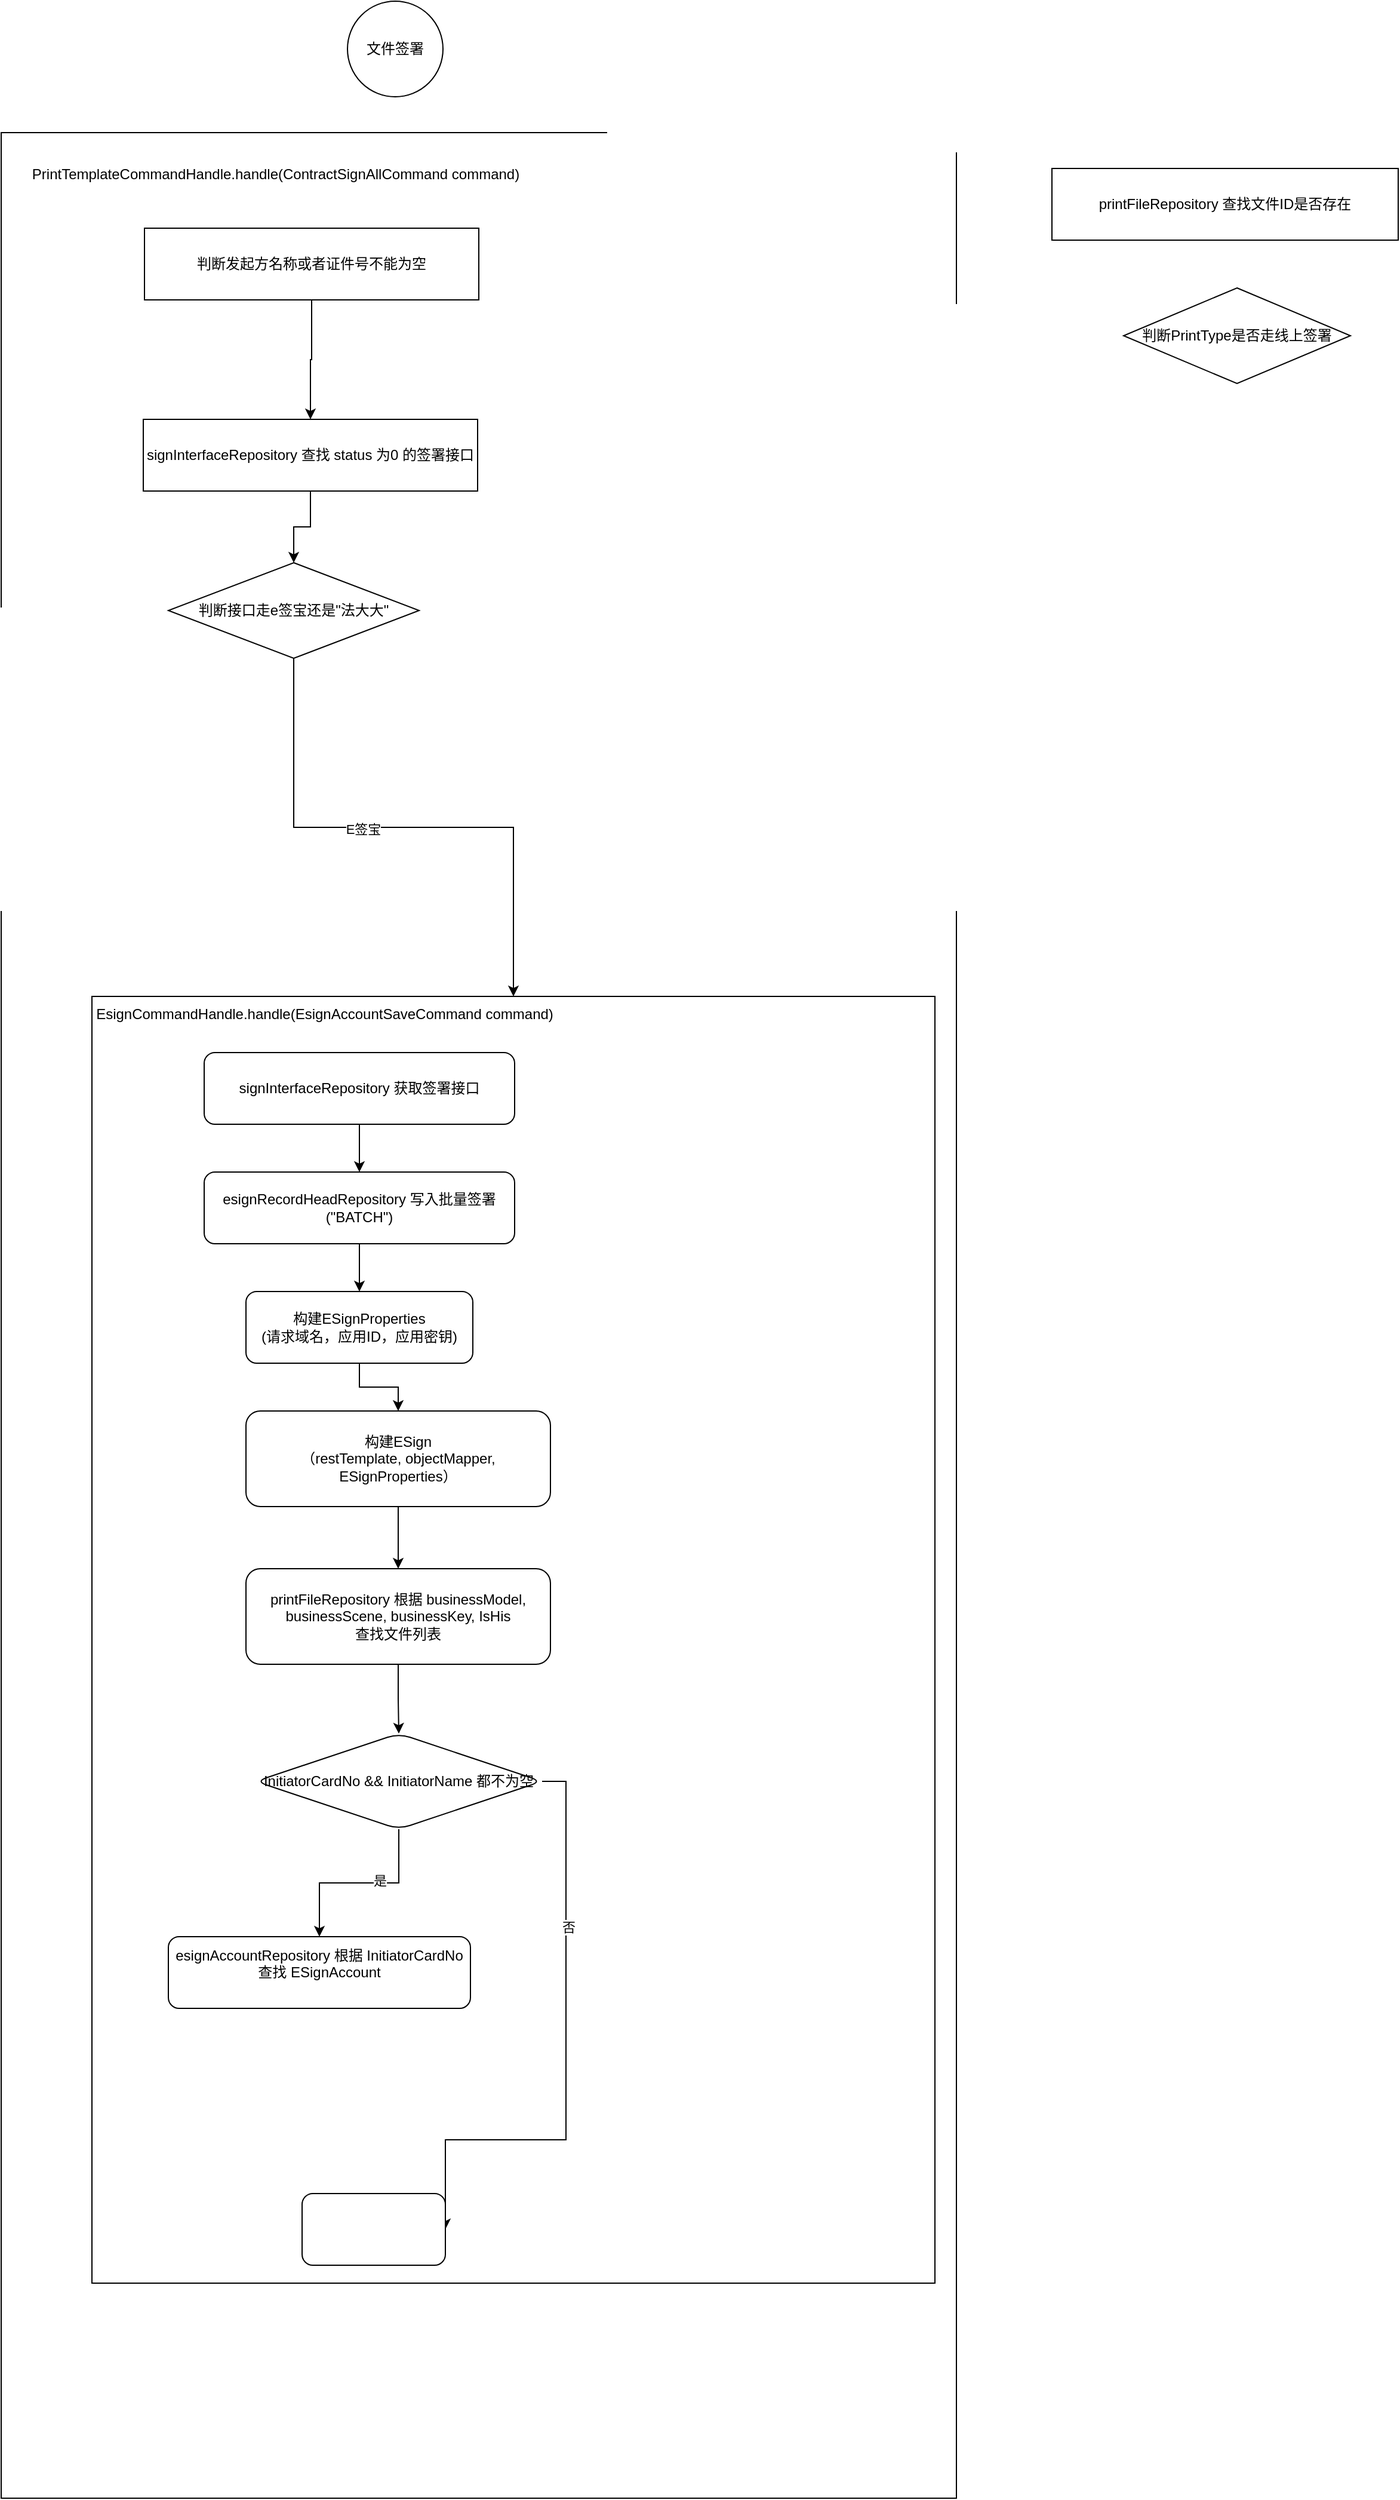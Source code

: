 <mxfile version="25.0.1">
  <diagram name="Page-1" id="Br8Wx8sli5McnMp55z6l">
    <mxGraphModel dx="1290" dy="522" grid="1" gridSize="10" guides="1" tooltips="1" connect="1" arrows="1" fold="1" page="1" pageScale="1" pageWidth="850" pageHeight="1100" math="0" shadow="0">
      <root>
        <mxCell id="0" />
        <mxCell id="1" parent="0" />
        <mxCell id="l_11CZ8YvdLJNFjwXb9s-1" value="" style="rounded=0;whiteSpace=wrap;html=1;" vertex="1" parent="1">
          <mxGeometry x="40" y="120" width="800" height="1980" as="geometry" />
        </mxCell>
        <mxCell id="l_11CZ8YvdLJNFjwXb9s-2" value="文件签署" style="ellipse;whiteSpace=wrap;html=1;aspect=fixed;" vertex="1" parent="1">
          <mxGeometry x="330" y="10" width="80" height="80" as="geometry" />
        </mxCell>
        <mxCell id="l_11CZ8YvdLJNFjwXb9s-3" value="PrintTemplateCommandHandle.handle(ContractSignAllCommand command)" style="text;html=1;align=center;verticalAlign=middle;whiteSpace=wrap;rounded=0;" vertex="1" parent="1">
          <mxGeometry x="60" y="140" width="420" height="30" as="geometry" />
        </mxCell>
        <mxCell id="l_11CZ8YvdLJNFjwXb9s-4" value="printFileRepository 查找文件ID是否存在" style="rounded=0;whiteSpace=wrap;html=1;" vertex="1" parent="1">
          <mxGeometry x="920" y="150" width="290" height="60" as="geometry" />
        </mxCell>
        <mxCell id="l_11CZ8YvdLJNFjwXb9s-5" value="判断PrintType是否走线上签署" style="rhombus;whiteSpace=wrap;html=1;" vertex="1" parent="1">
          <mxGeometry x="980" y="250" width="190" height="80" as="geometry" />
        </mxCell>
        <mxCell id="l_11CZ8YvdLJNFjwXb9s-8" value="" style="edgeStyle=orthogonalEdgeStyle;rounded=0;orthogonalLoop=1;jettySize=auto;html=1;" edge="1" parent="1" source="l_11CZ8YvdLJNFjwXb9s-6" target="l_11CZ8YvdLJNFjwXb9s-7">
          <mxGeometry relative="1" as="geometry" />
        </mxCell>
        <mxCell id="l_11CZ8YvdLJNFjwXb9s-6" value="判断发起方名称或者证件号不能为空" style="rounded=0;whiteSpace=wrap;html=1;" vertex="1" parent="1">
          <mxGeometry x="160" y="200" width="280" height="60" as="geometry" />
        </mxCell>
        <mxCell id="l_11CZ8YvdLJNFjwXb9s-19" style="edgeStyle=orthogonalEdgeStyle;rounded=0;orthogonalLoop=1;jettySize=auto;html=1;" edge="1" parent="1" source="l_11CZ8YvdLJNFjwXb9s-7" target="l_11CZ8YvdLJNFjwXb9s-11">
          <mxGeometry relative="1" as="geometry" />
        </mxCell>
        <mxCell id="l_11CZ8YvdLJNFjwXb9s-7" value="signInterfaceRepository 查找 status 为0 的签署接口" style="rounded=0;whiteSpace=wrap;html=1;" vertex="1" parent="1">
          <mxGeometry x="159" y="360" width="280" height="60" as="geometry" />
        </mxCell>
        <mxCell id="l_11CZ8YvdLJNFjwXb9s-13" value="" style="edgeStyle=orthogonalEdgeStyle;rounded=0;orthogonalLoop=1;jettySize=auto;html=1;" edge="1" parent="1" source="l_11CZ8YvdLJNFjwXb9s-11" target="l_11CZ8YvdLJNFjwXb9s-12">
          <mxGeometry relative="1" as="geometry" />
        </mxCell>
        <mxCell id="l_11CZ8YvdLJNFjwXb9s-14" value="E签宝" style="edgeLabel;html=1;align=center;verticalAlign=middle;resizable=0;points=[];" vertex="1" connectable="0" parent="l_11CZ8YvdLJNFjwXb9s-13">
          <mxGeometry x="-0.147" y="-1" relative="1" as="geometry">
            <mxPoint as="offset" />
          </mxGeometry>
        </mxCell>
        <mxCell id="l_11CZ8YvdLJNFjwXb9s-11" value="判断接口走e签宝还是&quot;法大大&quot;" style="rhombus;whiteSpace=wrap;html=1;" vertex="1" parent="1">
          <mxGeometry x="180" y="480" width="210" height="80" as="geometry" />
        </mxCell>
        <mxCell id="l_11CZ8YvdLJNFjwXb9s-12" value="" style="whiteSpace=wrap;html=1;" vertex="1" parent="1">
          <mxGeometry x="116" y="843" width="706" height="1077" as="geometry" />
        </mxCell>
        <mxCell id="l_11CZ8YvdLJNFjwXb9s-15" value="EsignCommandHandle.handle(EsignAccountSaveCommand command)" style="text;html=1;align=center;verticalAlign=middle;whiteSpace=wrap;rounded=0;" vertex="1" parent="1">
          <mxGeometry x="116" y="843" width="390" height="30" as="geometry" />
        </mxCell>
        <mxCell id="l_11CZ8YvdLJNFjwXb9s-18" value="" style="edgeStyle=orthogonalEdgeStyle;rounded=0;orthogonalLoop=1;jettySize=auto;html=1;" edge="1" parent="1" source="l_11CZ8YvdLJNFjwXb9s-16" target="l_11CZ8YvdLJNFjwXb9s-17">
          <mxGeometry relative="1" as="geometry" />
        </mxCell>
        <mxCell id="l_11CZ8YvdLJNFjwXb9s-16" value="signInterfaceRepository 获取签署接口" style="rounded=1;whiteSpace=wrap;html=1;" vertex="1" parent="1">
          <mxGeometry x="210" y="890" width="260" height="60" as="geometry" />
        </mxCell>
        <mxCell id="l_11CZ8YvdLJNFjwXb9s-21" value="" style="edgeStyle=orthogonalEdgeStyle;rounded=0;orthogonalLoop=1;jettySize=auto;html=1;" edge="1" parent="1" source="l_11CZ8YvdLJNFjwXb9s-17" target="l_11CZ8YvdLJNFjwXb9s-20">
          <mxGeometry relative="1" as="geometry" />
        </mxCell>
        <mxCell id="l_11CZ8YvdLJNFjwXb9s-17" value="esignRecordHeadRepository 写入批量签署 (&quot;BATCH&quot;)" style="rounded=1;whiteSpace=wrap;html=1;" vertex="1" parent="1">
          <mxGeometry x="210" y="990" width="260" height="60" as="geometry" />
        </mxCell>
        <mxCell id="l_11CZ8YvdLJNFjwXb9s-23" value="" style="edgeStyle=orthogonalEdgeStyle;rounded=0;orthogonalLoop=1;jettySize=auto;html=1;" edge="1" parent="1" source="l_11CZ8YvdLJNFjwXb9s-20" target="l_11CZ8YvdLJNFjwXb9s-22">
          <mxGeometry relative="1" as="geometry" />
        </mxCell>
        <mxCell id="l_11CZ8YvdLJNFjwXb9s-20" value="构建ESignProperties&lt;div&gt;(请求域名，应用ID，应用密钥)&lt;/div&gt;" style="rounded=1;whiteSpace=wrap;html=1;" vertex="1" parent="1">
          <mxGeometry x="245" y="1090" width="190" height="60" as="geometry" />
        </mxCell>
        <mxCell id="l_11CZ8YvdLJNFjwXb9s-25" value="" style="edgeStyle=orthogonalEdgeStyle;rounded=0;orthogonalLoop=1;jettySize=auto;html=1;" edge="1" parent="1" source="l_11CZ8YvdLJNFjwXb9s-22" target="l_11CZ8YvdLJNFjwXb9s-24">
          <mxGeometry relative="1" as="geometry" />
        </mxCell>
        <mxCell id="l_11CZ8YvdLJNFjwXb9s-22" value="构建ESign&lt;div&gt;（restTemplate, objectMapper, ESignProperties）&lt;/div&gt;" style="rounded=1;whiteSpace=wrap;html=1;" vertex="1" parent="1">
          <mxGeometry x="245" y="1190" width="255" height="80" as="geometry" />
        </mxCell>
        <mxCell id="l_11CZ8YvdLJNFjwXb9s-29" value="" style="edgeStyle=orthogonalEdgeStyle;rounded=0;orthogonalLoop=1;jettySize=auto;html=1;" edge="1" parent="1" source="l_11CZ8YvdLJNFjwXb9s-24" target="l_11CZ8YvdLJNFjwXb9s-28">
          <mxGeometry relative="1" as="geometry" />
        </mxCell>
        <mxCell id="l_11CZ8YvdLJNFjwXb9s-24" value="printFileRepository 根据 businessModel, businessScene, businessKey, IsHis&lt;div&gt;查找文件列表&lt;/div&gt;" style="rounded=1;whiteSpace=wrap;html=1;" vertex="1" parent="1">
          <mxGeometry x="245" y="1322" width="255" height="80" as="geometry" />
        </mxCell>
        <mxCell id="l_11CZ8YvdLJNFjwXb9s-31" value="" style="edgeStyle=orthogonalEdgeStyle;rounded=0;orthogonalLoop=1;jettySize=auto;html=1;" edge="1" parent="1" source="l_11CZ8YvdLJNFjwXb9s-28" target="l_11CZ8YvdLJNFjwXb9s-30">
          <mxGeometry relative="1" as="geometry" />
        </mxCell>
        <mxCell id="l_11CZ8YvdLJNFjwXb9s-32" value="是" style="edgeLabel;html=1;align=center;verticalAlign=middle;resizable=0;points=[];" vertex="1" connectable="0" parent="l_11CZ8YvdLJNFjwXb9s-31">
          <mxGeometry x="-0.213" y="-2" relative="1" as="geometry">
            <mxPoint as="offset" />
          </mxGeometry>
        </mxCell>
        <mxCell id="l_11CZ8YvdLJNFjwXb9s-37" style="edgeStyle=orthogonalEdgeStyle;rounded=0;orthogonalLoop=1;jettySize=auto;html=1;entryX=1;entryY=0.5;entryDx=0;entryDy=0;" edge="1" parent="1" source="l_11CZ8YvdLJNFjwXb9s-28" target="l_11CZ8YvdLJNFjwXb9s-33">
          <mxGeometry relative="1" as="geometry">
            <Array as="points">
              <mxPoint x="513" y="1500" />
              <mxPoint x="513" y="1800" />
            </Array>
          </mxGeometry>
        </mxCell>
        <mxCell id="l_11CZ8YvdLJNFjwXb9s-38" value="否" style="edgeLabel;html=1;align=center;verticalAlign=middle;resizable=0;points=[];" vertex="1" connectable="0" parent="l_11CZ8YvdLJNFjwXb9s-37">
          <mxGeometry x="-0.428" y="2" relative="1" as="geometry">
            <mxPoint as="offset" />
          </mxGeometry>
        </mxCell>
        <mxCell id="l_11CZ8YvdLJNFjwXb9s-28" value="InitiatorCardNo &amp;amp;&amp;amp;&amp;nbsp;InitiatorName 都不为空" style="rhombus;whiteSpace=wrap;html=1;rounded=1;" vertex="1" parent="1">
          <mxGeometry x="253" y="1460" width="240" height="80" as="geometry" />
        </mxCell>
        <mxCell id="l_11CZ8YvdLJNFjwXb9s-30" value="esignAccountRepository 根据 InitiatorCardNo查找 ESignAccount&lt;div&gt;&lt;br&gt;&lt;/div&gt;" style="whiteSpace=wrap;html=1;rounded=1;" vertex="1" parent="1">
          <mxGeometry x="180" y="1630" width="253" height="60" as="geometry" />
        </mxCell>
        <mxCell id="l_11CZ8YvdLJNFjwXb9s-33" value="" style="whiteSpace=wrap;html=1;rounded=1;" vertex="1" parent="1">
          <mxGeometry x="292" y="1845" width="120" height="60" as="geometry" />
        </mxCell>
      </root>
    </mxGraphModel>
  </diagram>
</mxfile>
